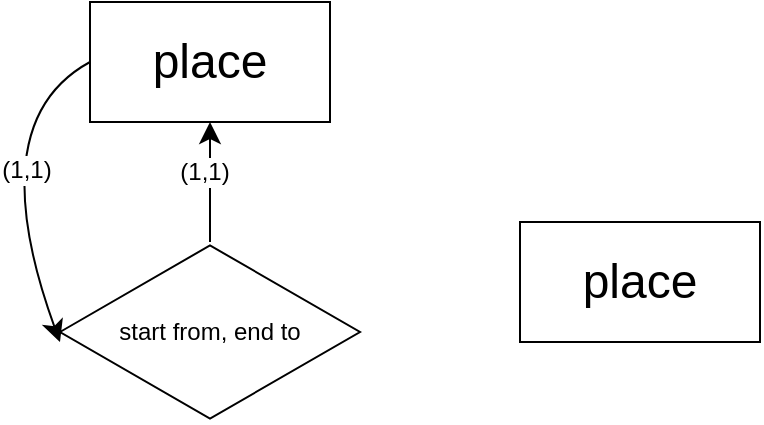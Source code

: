 <mxfile version="24.7.17">
  <diagram id="R2lEEEUBdFMjLlhIrx00" name="Page-1">
    <mxGraphModel dx="1213" dy="627" grid="1" gridSize="10" guides="1" tooltips="1" connect="1" arrows="1" fold="1" page="1" pageScale="1" pageWidth="850" pageHeight="1100" math="0" shadow="0" extFonts="Permanent Marker^https://fonts.googleapis.com/css?family=Permanent+Marker">
      <root>
        <mxCell id="0" />
        <mxCell id="1" parent="0" />
        <mxCell id="Q6qRyV9ecPWHqQBfBkKl-1" value="&lt;font style=&quot;font-size: 24px;&quot;&gt;place&lt;/font&gt;" style="rounded=0;whiteSpace=wrap;html=1;" parent="1" vertex="1">
          <mxGeometry x="365" y="200" width="120" height="60" as="geometry" />
        </mxCell>
        <mxCell id="Q6qRyV9ecPWHqQBfBkKl-2" value="&lt;font style=&quot;font-size: 24px;&quot;&gt;place&lt;/font&gt;" style="rounded=0;whiteSpace=wrap;html=1;" parent="1" vertex="1">
          <mxGeometry x="580" y="310" width="120" height="60" as="geometry" />
        </mxCell>
        <mxCell id="Q6qRyV9ecPWHqQBfBkKl-4" style="edgeStyle=none;curved=1;rounded=0;orthogonalLoop=1;jettySize=auto;html=1;fontSize=12;startSize=8;endSize=8;" parent="1" source="Q6qRyV9ecPWHqQBfBkKl-3" target="Q6qRyV9ecPWHqQBfBkKl-1" edge="1">
          <mxGeometry relative="1" as="geometry" />
        </mxCell>
        <mxCell id="Q6qRyV9ecPWHqQBfBkKl-6" value="(1,1)" style="edgeLabel;html=1;align=center;verticalAlign=middle;resizable=0;points=[];fontSize=12;" parent="Q6qRyV9ecPWHqQBfBkKl-4" vertex="1" connectable="0">
          <mxGeometry x="0.174" y="3" relative="1" as="geometry">
            <mxPoint as="offset" />
          </mxGeometry>
        </mxCell>
        <mxCell id="Q6qRyV9ecPWHqQBfBkKl-3" value="start from, end to" style="html=1;whiteSpace=wrap;aspect=fixed;shape=isoRectangle;" parent="1" vertex="1">
          <mxGeometry x="350" y="320" width="150" height="90" as="geometry" />
        </mxCell>
        <mxCell id="Q6qRyV9ecPWHqQBfBkKl-5" style="edgeStyle=none;curved=1;rounded=0;orthogonalLoop=1;jettySize=auto;html=1;entryX=0;entryY=0.556;entryDx=0;entryDy=0;entryPerimeter=0;fontSize=12;startSize=8;endSize=8;exitX=0;exitY=0.5;exitDx=0;exitDy=0;" parent="1" source="Q6qRyV9ecPWHqQBfBkKl-1" target="Q6qRyV9ecPWHqQBfBkKl-3" edge="1">
          <mxGeometry relative="1" as="geometry">
            <Array as="points">
              <mxPoint x="310" y="260" />
            </Array>
          </mxGeometry>
        </mxCell>
        <mxCell id="Q6qRyV9ecPWHqQBfBkKl-7" value="&lt;span style=&quot;color: rgba(0, 0, 0, 0); font-family: monospace; font-size: 0px; text-align: start; background-color: rgb(251, 251, 251);&quot;&gt;%3CmxGraphModel%3E%3Croot%3E%3CmxCell%20id%3D%220%22%2F%3E%3CmxCell%20id%3D%221%22%20parent%3D%220%22%2F%3E%3CmxCell%20id%3D%222%22%20value%3D%22(1%2C1)%22%20style%3D%22edgeLabel%3Bhtml%3D1%3Balign%3Dcenter%3BverticalAlign%3Dmiddle%3Bresizable%3D0%3Bpoints%3D%5B%5D%3BfontSize%3D12%3B%22%20vertex%3D%221%22%20connectable%3D%220%22%20parent%3D%221%22%3E%3CmxGeometry%20x%3D%22422%22%20y%3D%22284.722%22%20as%3D%22geometry%22%2F%3E%3C%2FmxCell%3E%3C%2Froot%3E%3C%2FmxGraphModel%3E&lt;/span&gt;" style="edgeLabel;html=1;align=center;verticalAlign=middle;resizable=0;points=[];fontSize=12;" parent="Q6qRyV9ecPWHqQBfBkKl-5" vertex="1" connectable="0">
          <mxGeometry x="0.01" y="14" relative="1" as="geometry">
            <mxPoint as="offset" />
          </mxGeometry>
        </mxCell>
        <mxCell id="Q6qRyV9ecPWHqQBfBkKl-8" value="(1,1)" style="edgeLabel;html=1;align=center;verticalAlign=middle;resizable=0;points=[];fontSize=12;" parent="Q6qRyV9ecPWHqQBfBkKl-5" vertex="1" connectable="0">
          <mxGeometry x="0.028" y="13" relative="1" as="geometry">
            <mxPoint as="offset" />
          </mxGeometry>
        </mxCell>
      </root>
    </mxGraphModel>
  </diagram>
</mxfile>

